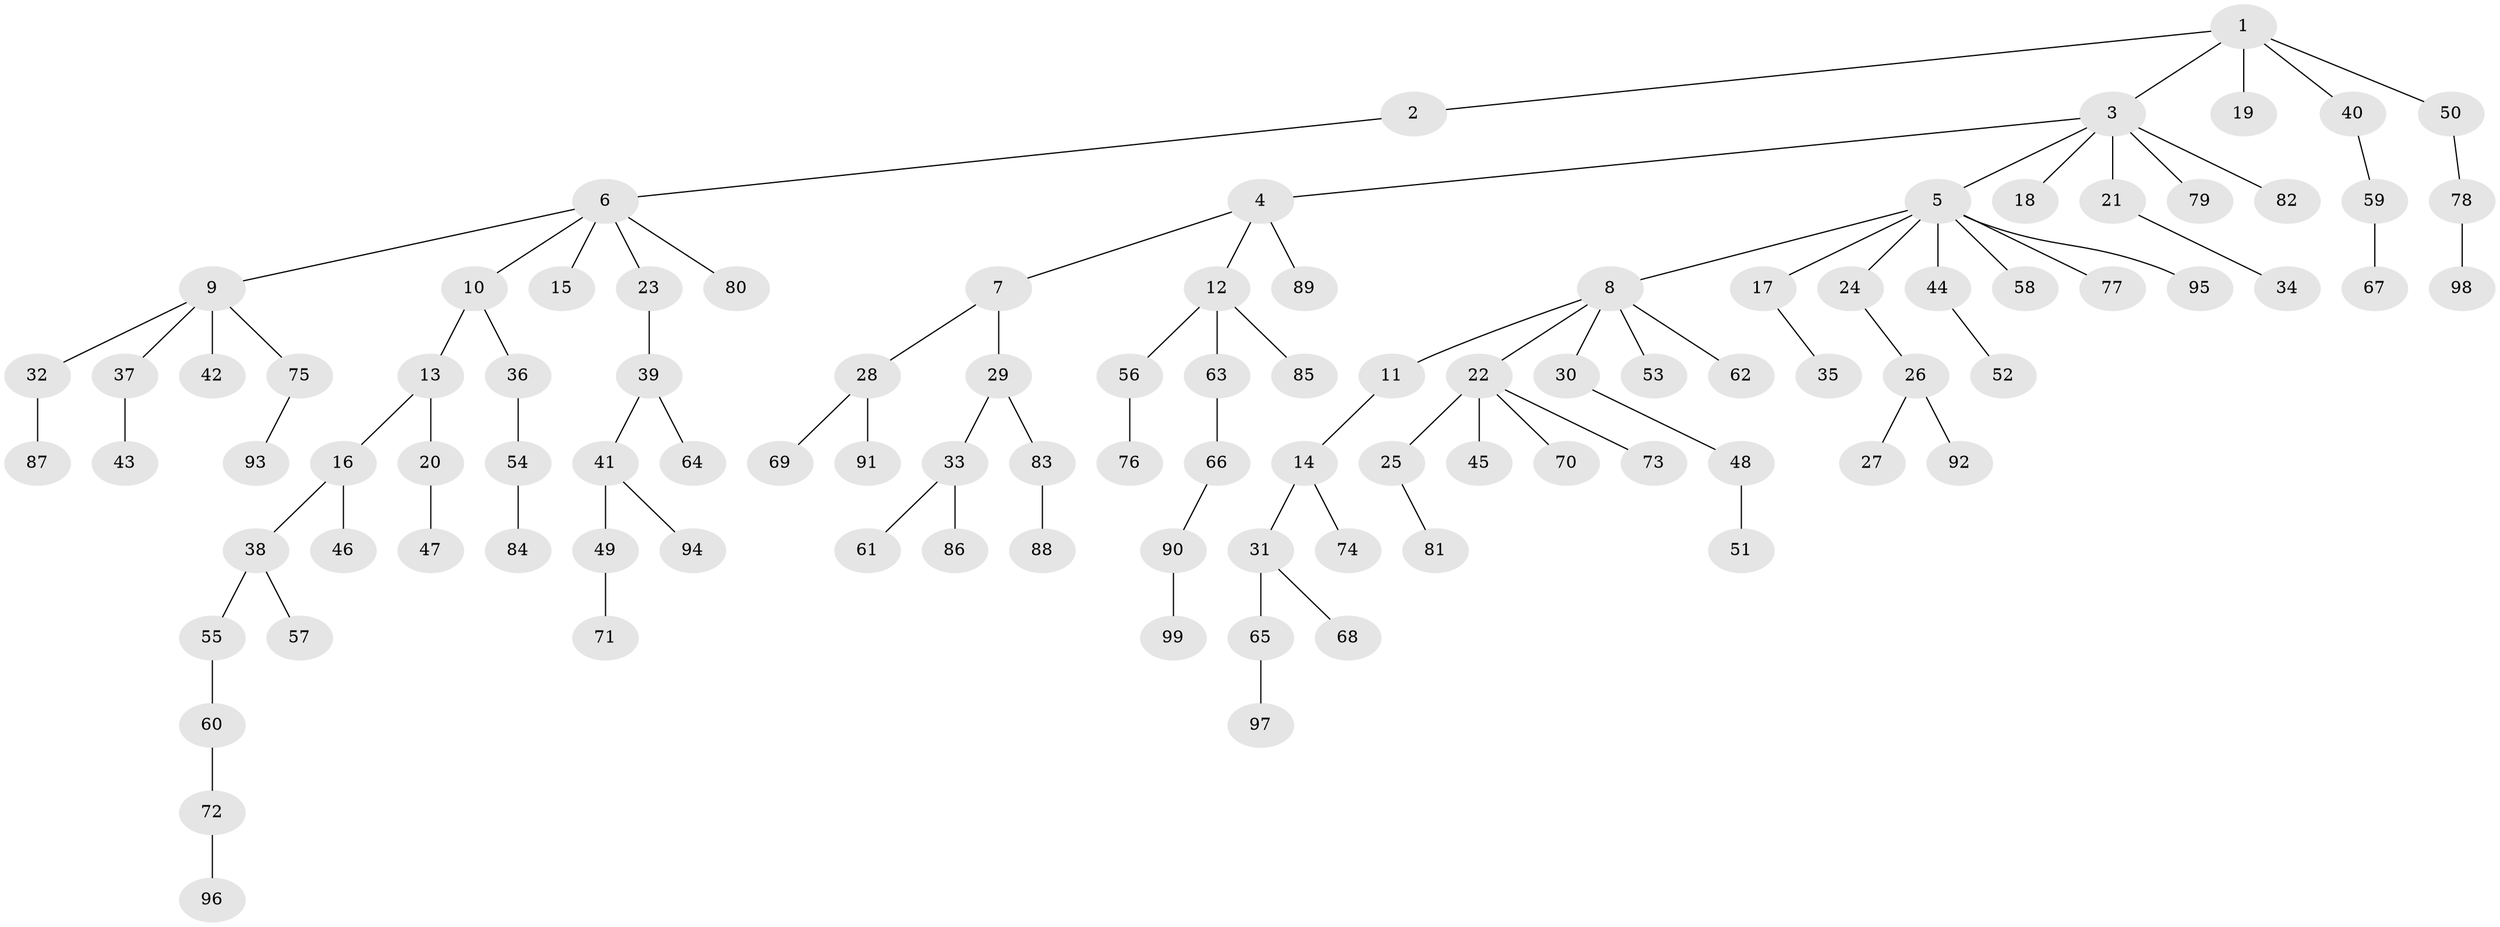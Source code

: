 // Generated by graph-tools (version 1.1) at 2025/53/03/09/25 04:53:52]
// undirected, 99 vertices, 98 edges
graph export_dot {
graph [start="1"]
  node [color=gray90,style=filled];
  1;
  2;
  3;
  4;
  5;
  6;
  7;
  8;
  9;
  10;
  11;
  12;
  13;
  14;
  15;
  16;
  17;
  18;
  19;
  20;
  21;
  22;
  23;
  24;
  25;
  26;
  27;
  28;
  29;
  30;
  31;
  32;
  33;
  34;
  35;
  36;
  37;
  38;
  39;
  40;
  41;
  42;
  43;
  44;
  45;
  46;
  47;
  48;
  49;
  50;
  51;
  52;
  53;
  54;
  55;
  56;
  57;
  58;
  59;
  60;
  61;
  62;
  63;
  64;
  65;
  66;
  67;
  68;
  69;
  70;
  71;
  72;
  73;
  74;
  75;
  76;
  77;
  78;
  79;
  80;
  81;
  82;
  83;
  84;
  85;
  86;
  87;
  88;
  89;
  90;
  91;
  92;
  93;
  94;
  95;
  96;
  97;
  98;
  99;
  1 -- 2;
  1 -- 3;
  1 -- 19;
  1 -- 40;
  1 -- 50;
  2 -- 6;
  3 -- 4;
  3 -- 5;
  3 -- 18;
  3 -- 21;
  3 -- 79;
  3 -- 82;
  4 -- 7;
  4 -- 12;
  4 -- 89;
  5 -- 8;
  5 -- 17;
  5 -- 24;
  5 -- 44;
  5 -- 58;
  5 -- 77;
  5 -- 95;
  6 -- 9;
  6 -- 10;
  6 -- 15;
  6 -- 23;
  6 -- 80;
  7 -- 28;
  7 -- 29;
  8 -- 11;
  8 -- 22;
  8 -- 30;
  8 -- 53;
  8 -- 62;
  9 -- 32;
  9 -- 37;
  9 -- 42;
  9 -- 75;
  10 -- 13;
  10 -- 36;
  11 -- 14;
  12 -- 56;
  12 -- 63;
  12 -- 85;
  13 -- 16;
  13 -- 20;
  14 -- 31;
  14 -- 74;
  16 -- 38;
  16 -- 46;
  17 -- 35;
  20 -- 47;
  21 -- 34;
  22 -- 25;
  22 -- 45;
  22 -- 70;
  22 -- 73;
  23 -- 39;
  24 -- 26;
  25 -- 81;
  26 -- 27;
  26 -- 92;
  28 -- 69;
  28 -- 91;
  29 -- 33;
  29 -- 83;
  30 -- 48;
  31 -- 65;
  31 -- 68;
  32 -- 87;
  33 -- 61;
  33 -- 86;
  36 -- 54;
  37 -- 43;
  38 -- 55;
  38 -- 57;
  39 -- 41;
  39 -- 64;
  40 -- 59;
  41 -- 49;
  41 -- 94;
  44 -- 52;
  48 -- 51;
  49 -- 71;
  50 -- 78;
  54 -- 84;
  55 -- 60;
  56 -- 76;
  59 -- 67;
  60 -- 72;
  63 -- 66;
  65 -- 97;
  66 -- 90;
  72 -- 96;
  75 -- 93;
  78 -- 98;
  83 -- 88;
  90 -- 99;
}
